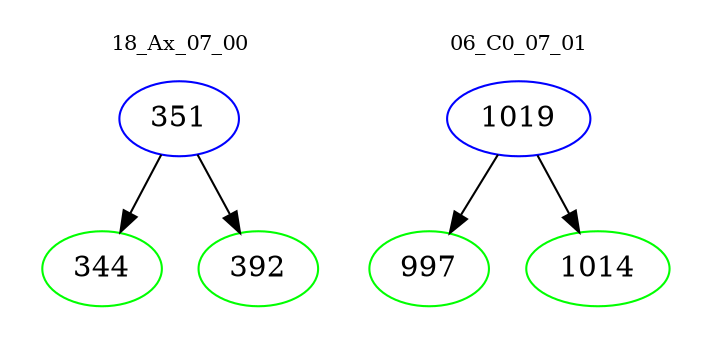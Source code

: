 digraph{
subgraph cluster_0 {
color = white
label = "18_Ax_07_00";
fontsize=10;
T0_351 [label="351", color="blue"]
T0_351 -> T0_344 [color="black"]
T0_344 [label="344", color="green"]
T0_351 -> T0_392 [color="black"]
T0_392 [label="392", color="green"]
}
subgraph cluster_1 {
color = white
label = "06_C0_07_01";
fontsize=10;
T1_1019 [label="1019", color="blue"]
T1_1019 -> T1_997 [color="black"]
T1_997 [label="997", color="green"]
T1_1019 -> T1_1014 [color="black"]
T1_1014 [label="1014", color="green"]
}
}
